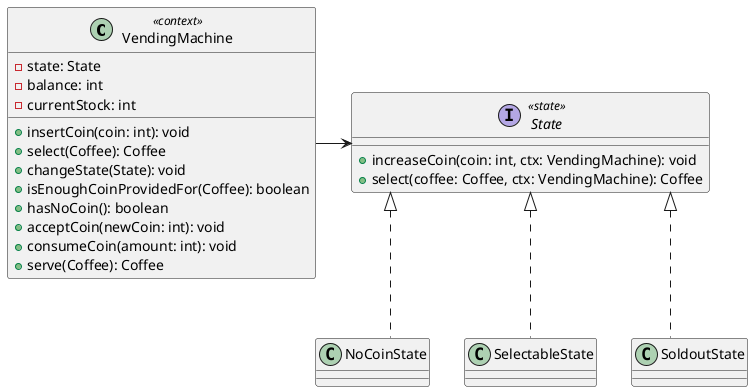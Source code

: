 @startuml

skinparam linetype ortho

class VendingMachine <<context>> {
  - state: State
  - balance: int
  - currentStock: int
  + insertCoin(coin: int): void
  + select(Coffee): Coffee
  + changeState(State): void
  + isEnoughCoinProvidedFor(Coffee): boolean
  + hasNoCoin(): boolean
  + acceptCoin(newCoin: int): void
  + consumeCoin(amount: int): void
  + serve(Coffee): Coffee
}

interface State <<state>> {
  + increaseCoin(coin: int, ctx: VendingMachine): void
  + select(coffee: Coffee, ctx: VendingMachine): Coffee
}

class NoCoinState implements State {}

class SelectableState implements State {}

class SoldoutState implements State {}

VendingMachine -> State

@enduml
